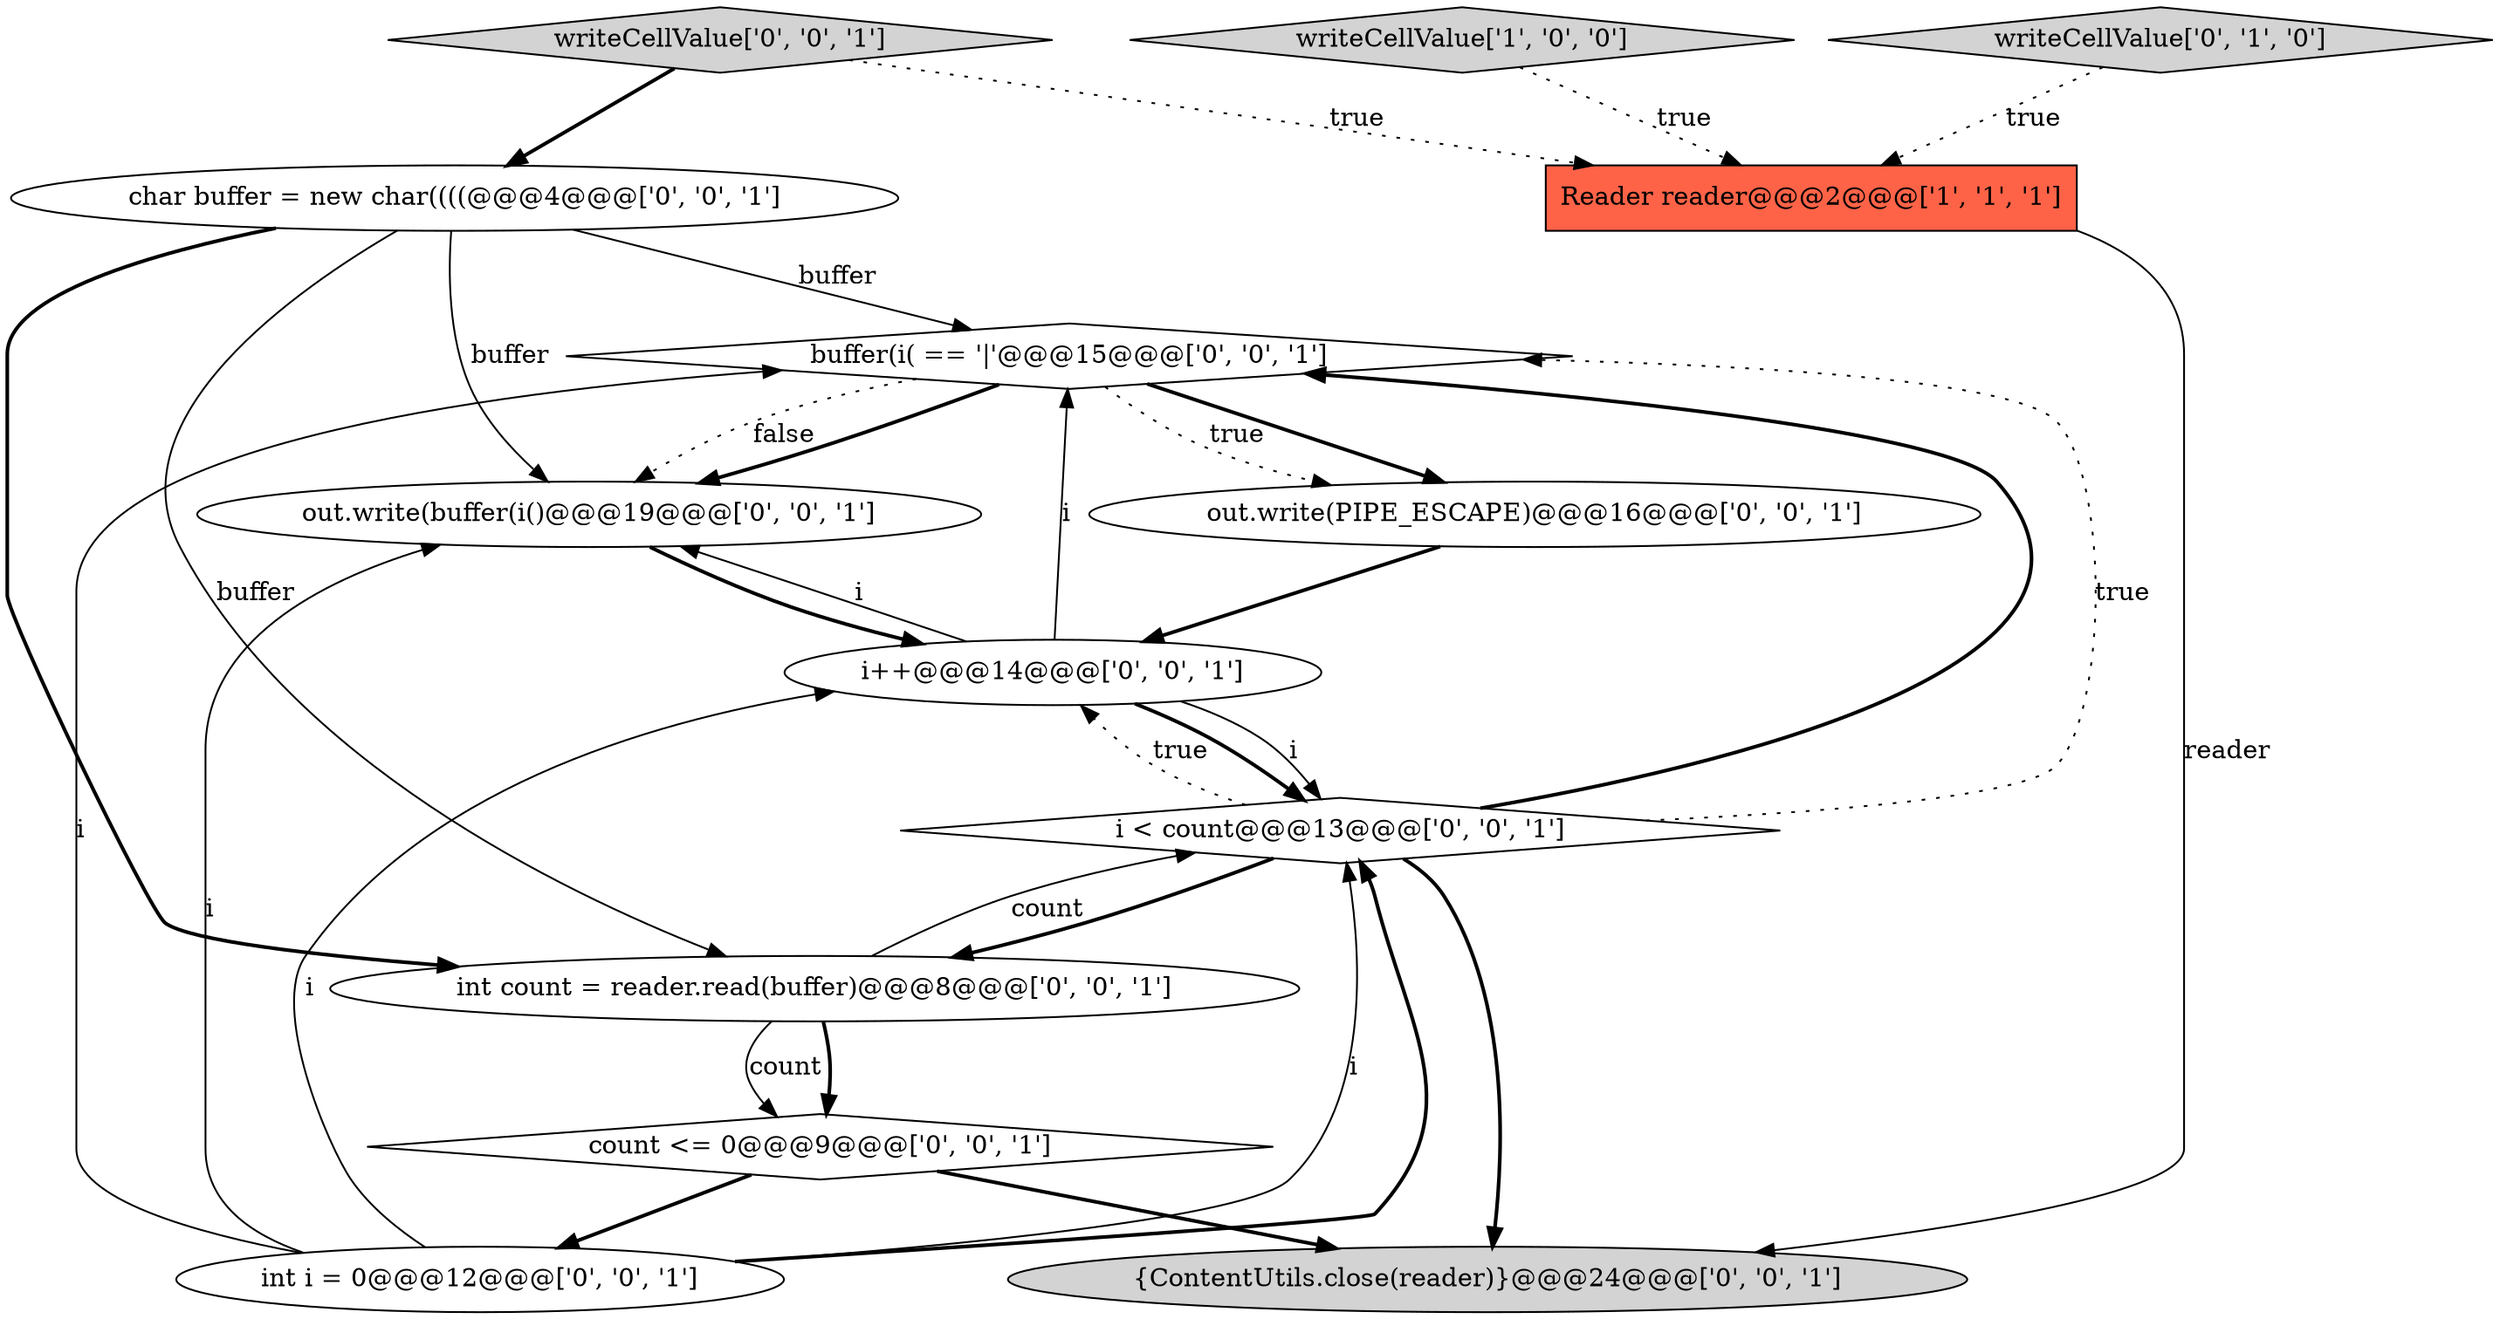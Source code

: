 digraph {
7 [style = filled, label = "buffer(i( == '|'@@@15@@@['0', '0', '1']", fillcolor = white, shape = diamond image = "AAA0AAABBB3BBB"];
1 [style = filled, label = "Reader reader@@@2@@@['1', '1', '1']", fillcolor = tomato, shape = box image = "AAA0AAABBB1BBB"];
2 [style = filled, label = "writeCellValue['0', '1', '0']", fillcolor = lightgray, shape = diamond image = "AAA0AAABBB2BBB"];
11 [style = filled, label = "writeCellValue['0', '0', '1']", fillcolor = lightgray, shape = diamond image = "AAA0AAABBB3BBB"];
13 [style = filled, label = "out.write(buffer(i()@@@19@@@['0', '0', '1']", fillcolor = white, shape = ellipse image = "AAA0AAABBB3BBB"];
9 [style = filled, label = "{ContentUtils.close(reader)}@@@24@@@['0', '0', '1']", fillcolor = lightgray, shape = ellipse image = "AAA0AAABBB3BBB"];
0 [style = filled, label = "writeCellValue['1', '0', '0']", fillcolor = lightgray, shape = diamond image = "AAA0AAABBB1BBB"];
12 [style = filled, label = "i < count@@@13@@@['0', '0', '1']", fillcolor = white, shape = diamond image = "AAA0AAABBB3BBB"];
3 [style = filled, label = "int count = reader.read(buffer)@@@8@@@['0', '0', '1']", fillcolor = white, shape = ellipse image = "AAA0AAABBB3BBB"];
6 [style = filled, label = "count <= 0@@@9@@@['0', '0', '1']", fillcolor = white, shape = diamond image = "AAA0AAABBB3BBB"];
10 [style = filled, label = "out.write(PIPE_ESCAPE)@@@16@@@['0', '0', '1']", fillcolor = white, shape = ellipse image = "AAA0AAABBB3BBB"];
8 [style = filled, label = "int i = 0@@@12@@@['0', '0', '1']", fillcolor = white, shape = ellipse image = "AAA0AAABBB3BBB"];
5 [style = filled, label = "i++@@@14@@@['0', '0', '1']", fillcolor = white, shape = ellipse image = "AAA0AAABBB3BBB"];
4 [style = filled, label = "char buffer = new char((((@@@4@@@['0', '0', '1']", fillcolor = white, shape = ellipse image = "AAA0AAABBB3BBB"];
12->7 [style = dotted, label="true"];
12->7 [style = bold, label=""];
4->3 [style = solid, label="buffer"];
11->4 [style = bold, label=""];
0->1 [style = dotted, label="true"];
13->5 [style = bold, label=""];
5->7 [style = solid, label="i"];
4->13 [style = solid, label="buffer"];
8->12 [style = bold, label=""];
7->10 [style = bold, label=""];
4->7 [style = solid, label="buffer"];
7->13 [style = dotted, label="false"];
7->10 [style = dotted, label="true"];
8->13 [style = solid, label="i"];
3->12 [style = solid, label="count"];
5->12 [style = solid, label="i"];
5->13 [style = solid, label="i"];
6->8 [style = bold, label=""];
12->5 [style = dotted, label="true"];
3->6 [style = bold, label=""];
6->9 [style = bold, label=""];
7->13 [style = bold, label=""];
12->9 [style = bold, label=""];
2->1 [style = dotted, label="true"];
11->1 [style = dotted, label="true"];
12->3 [style = bold, label=""];
8->12 [style = solid, label="i"];
5->12 [style = bold, label=""];
4->3 [style = bold, label=""];
1->9 [style = solid, label="reader"];
8->7 [style = solid, label="i"];
3->6 [style = solid, label="count"];
8->5 [style = solid, label="i"];
10->5 [style = bold, label=""];
}
